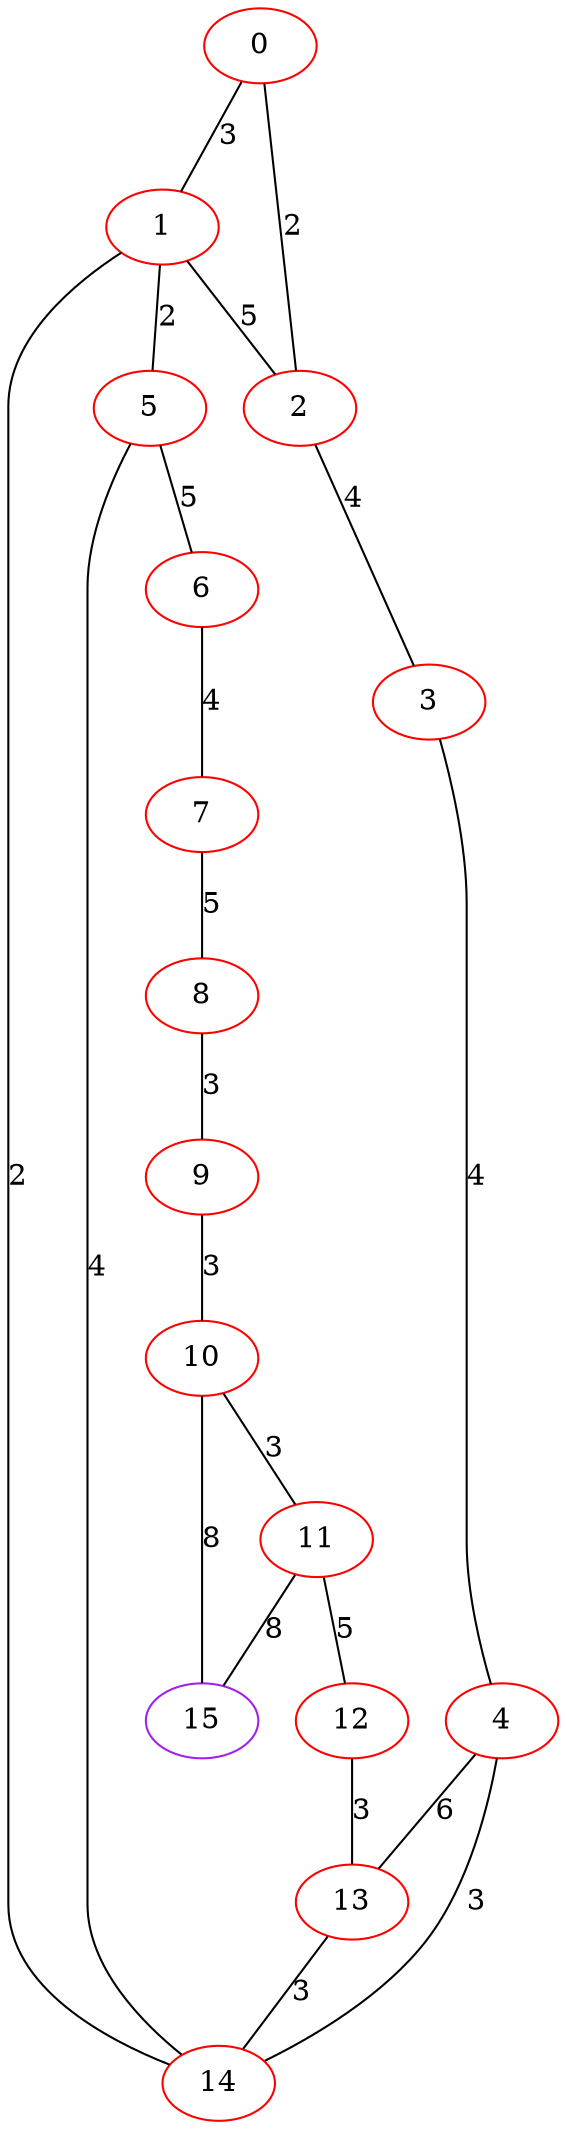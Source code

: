 graph "" {
0 [color=red, weight=1];
1 [color=red, weight=1];
2 [color=red, weight=1];
3 [color=red, weight=1];
4 [color=red, weight=1];
5 [color=red, weight=1];
6 [color=red, weight=1];
7 [color=red, weight=1];
8 [color=red, weight=1];
9 [color=red, weight=1];
10 [color=red, weight=1];
11 [color=red, weight=1];
12 [color=red, weight=1];
13 [color=red, weight=1];
14 [color=red, weight=1];
15 [color=purple, weight=4];
0 -- 1  [key=0, label=3];
0 -- 2  [key=0, label=2];
1 -- 2  [key=0, label=5];
1 -- 5  [key=0, label=2];
1 -- 14  [key=0, label=2];
2 -- 3  [key=0, label=4];
3 -- 4  [key=0, label=4];
4 -- 13  [key=0, label=6];
4 -- 14  [key=0, label=3];
5 -- 14  [key=0, label=4];
5 -- 6  [key=0, label=5];
6 -- 7  [key=0, label=4];
7 -- 8  [key=0, label=5];
8 -- 9  [key=0, label=3];
9 -- 10  [key=0, label=3];
10 -- 11  [key=0, label=3];
10 -- 15  [key=0, label=8];
11 -- 12  [key=0, label=5];
11 -- 15  [key=0, label=8];
12 -- 13  [key=0, label=3];
13 -- 14  [key=0, label=3];
}
